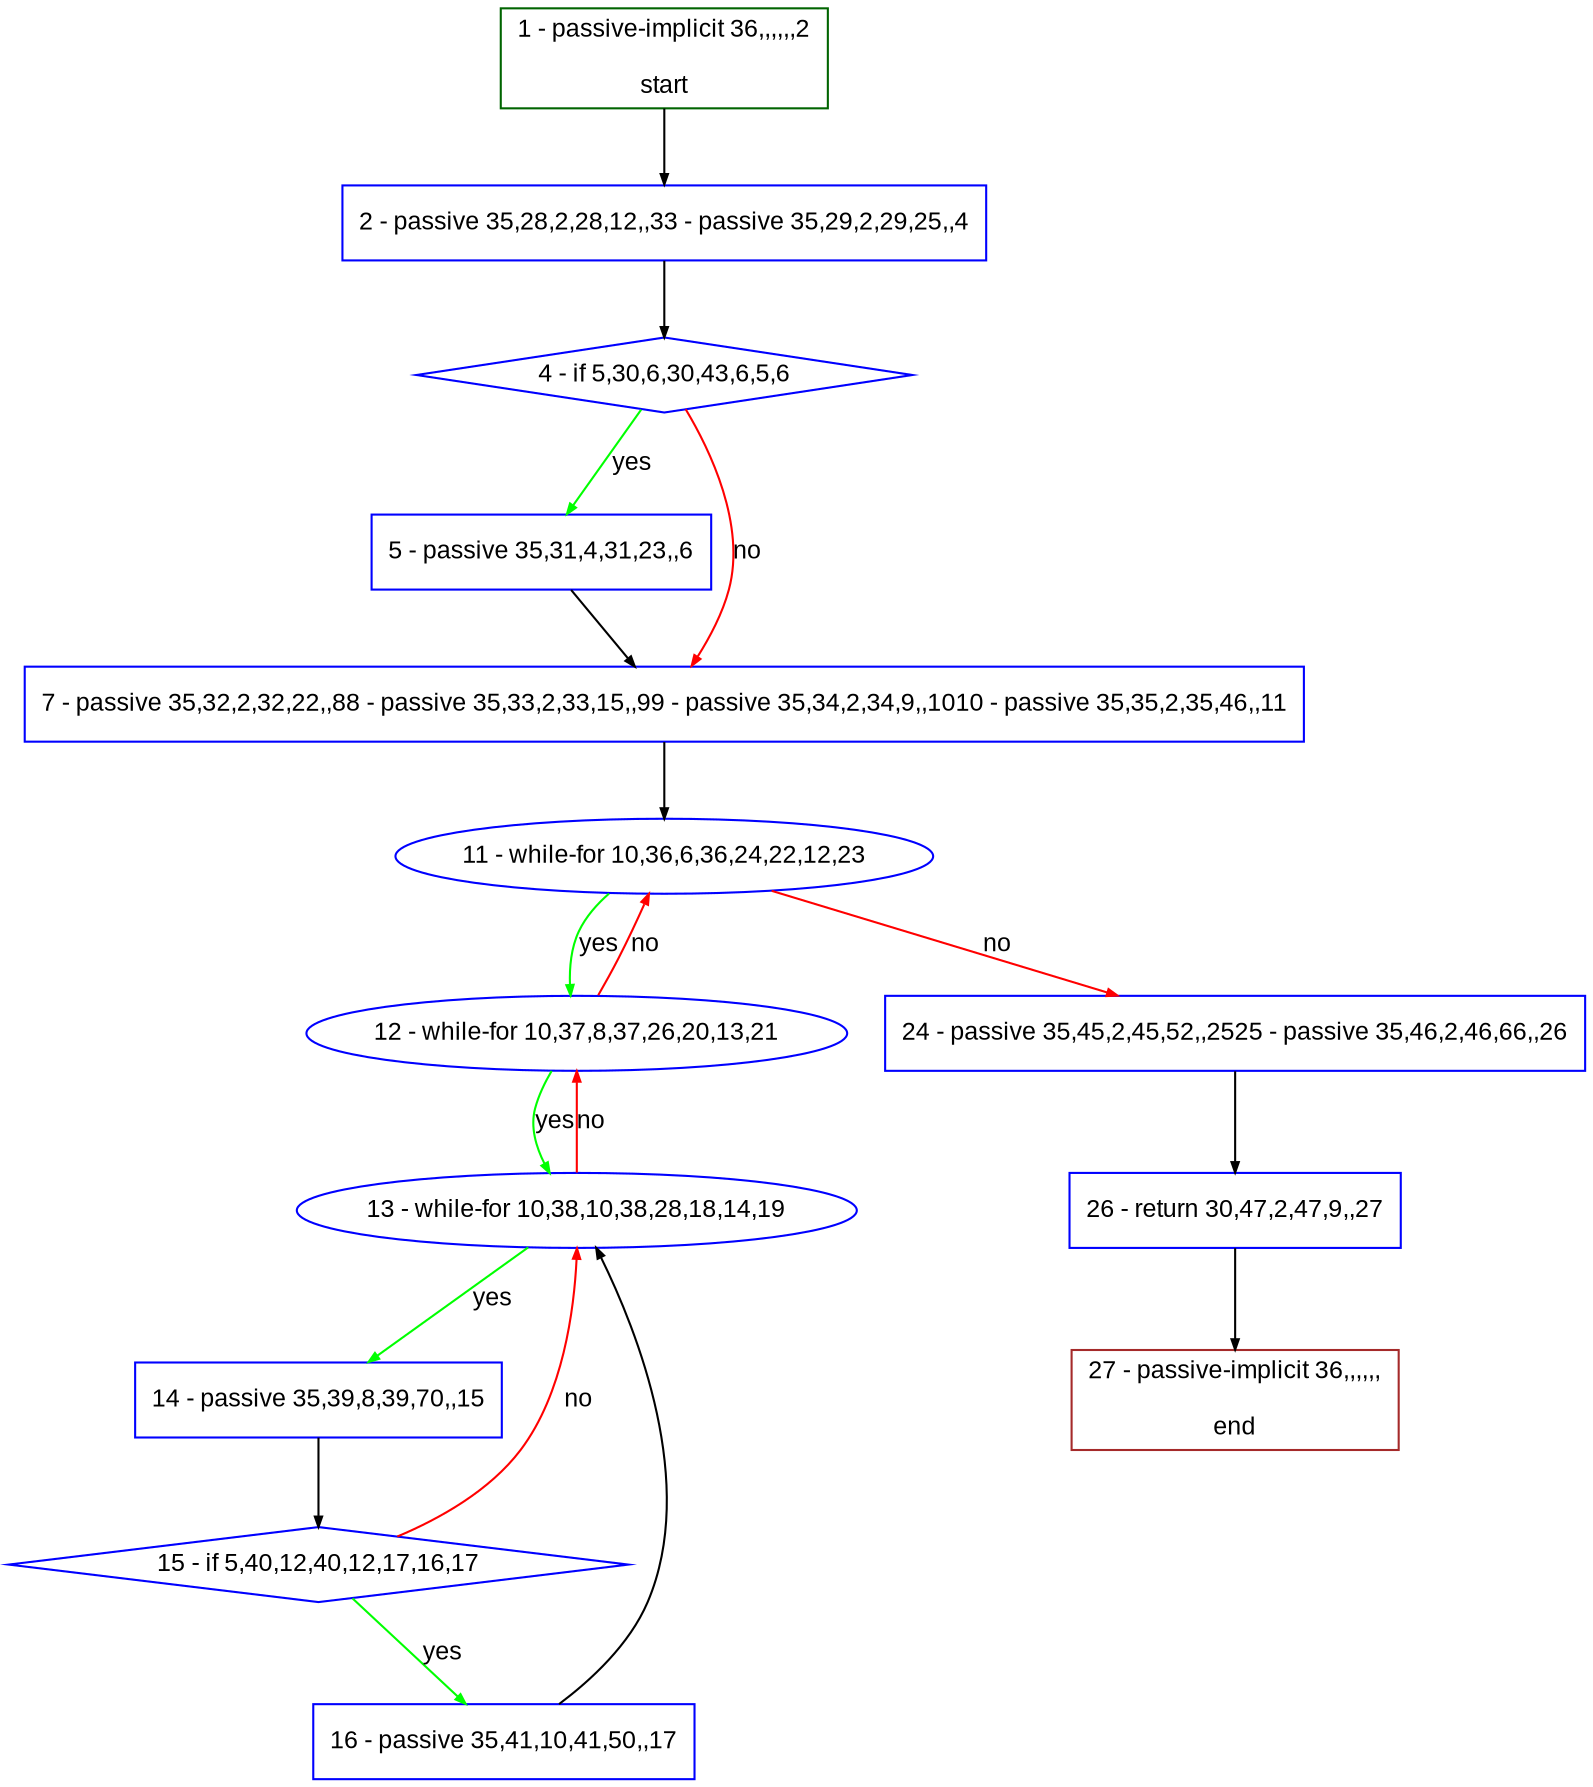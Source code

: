digraph "" {
  graph [pack="true", label="", fontsize="12", packmode="clust", fontname="Arial", fillcolor="#FFFFCC", bgcolor="white", style="rounded,filled", compound="true"];
  node [node_initialized="no", label="", color="grey", fontsize="12", fillcolor="white", fontname="Arial", style="filled", shape="rectangle", compound="true", fixedsize="false"];
  edge [fontcolor="black", arrowhead="normal", arrowtail="none", arrowsize="0.5", ltail="", label="", color="black", fontsize="12", lhead="", fontname="Arial", dir="forward", compound="true"];
  __N1 [label="2 - passive 35,28,2,28,12,,33 - passive 35,29,2,29,25,,4", color="#0000ff", fillcolor="#ffffff", style="filled", shape="box"];
  __N2 [label="1 - passive-implicit 36,,,,,,2\n\nstart", color="#006400", fillcolor="#ffffff", style="filled", shape="box"];
  __N3 [label="4 - if 5,30,6,30,43,6,5,6", color="#0000ff", fillcolor="#ffffff", style="filled", shape="diamond"];
  __N4 [label="5 - passive 35,31,4,31,23,,6", color="#0000ff", fillcolor="#ffffff", style="filled", shape="box"];
  __N5 [label="7 - passive 35,32,2,32,22,,88 - passive 35,33,2,33,15,,99 - passive 35,34,2,34,9,,1010 - passive 35,35,2,35,46,,11", color="#0000ff", fillcolor="#ffffff", style="filled", shape="box"];
  __N6 [label="11 - while-for 10,36,6,36,24,22,12,23", color="#0000ff", fillcolor="#ffffff", style="filled", shape="oval"];
  __N7 [label="12 - while-for 10,37,8,37,26,20,13,21", color="#0000ff", fillcolor="#ffffff", style="filled", shape="oval"];
  __N8 [label="24 - passive 35,45,2,45,52,,2525 - passive 35,46,2,46,66,,26", color="#0000ff", fillcolor="#ffffff", style="filled", shape="box"];
  __N9 [label="13 - while-for 10,38,10,38,28,18,14,19", color="#0000ff", fillcolor="#ffffff", style="filled", shape="oval"];
  __N10 [label="14 - passive 35,39,8,39,70,,15", color="#0000ff", fillcolor="#ffffff", style="filled", shape="box"];
  __N11 [label="15 - if 5,40,12,40,12,17,16,17", color="#0000ff", fillcolor="#ffffff", style="filled", shape="diamond"];
  __N12 [label="16 - passive 35,41,10,41,50,,17", color="#0000ff", fillcolor="#ffffff", style="filled", shape="box"];
  __N13 [label="26 - return 30,47,2,47,9,,27", color="#0000ff", fillcolor="#ffffff", style="filled", shape="box"];
  __N14 [label="27 - passive-implicit 36,,,,,,\n\nend", color="#a52a2a", fillcolor="#ffffff", style="filled", shape="box"];
  __N2 -> __N1 [arrowhead="normal", arrowtail="none", color="#000000", label="", dir="forward"];
  __N1 -> __N3 [arrowhead="normal", arrowtail="none", color="#000000", label="", dir="forward"];
  __N3 -> __N4 [arrowhead="normal", arrowtail="none", color="#00ff00", label="yes", dir="forward"];
  __N3 -> __N5 [arrowhead="normal", arrowtail="none", color="#ff0000", label="no", dir="forward"];
  __N4 -> __N5 [arrowhead="normal", arrowtail="none", color="#000000", label="", dir="forward"];
  __N5 -> __N6 [arrowhead="normal", arrowtail="none", color="#000000", label="", dir="forward"];
  __N6 -> __N7 [arrowhead="normal", arrowtail="none", color="#00ff00", label="yes", dir="forward"];
  __N7 -> __N6 [arrowhead="normal", arrowtail="none", color="#ff0000", label="no", dir="forward"];
  __N6 -> __N8 [arrowhead="normal", arrowtail="none", color="#ff0000", label="no", dir="forward"];
  __N7 -> __N9 [arrowhead="normal", arrowtail="none", color="#00ff00", label="yes", dir="forward"];
  __N9 -> __N7 [arrowhead="normal", arrowtail="none", color="#ff0000", label="no", dir="forward"];
  __N9 -> __N10 [arrowhead="normal", arrowtail="none", color="#00ff00", label="yes", dir="forward"];
  __N10 -> __N11 [arrowhead="normal", arrowtail="none", color="#000000", label="", dir="forward"];
  __N11 -> __N9 [arrowhead="normal", arrowtail="none", color="#ff0000", label="no", dir="forward"];
  __N11 -> __N12 [arrowhead="normal", arrowtail="none", color="#00ff00", label="yes", dir="forward"];
  __N12 -> __N9 [arrowhead="normal", arrowtail="none", color="#000000", label="", dir="forward"];
  __N8 -> __N13 [arrowhead="normal", arrowtail="none", color="#000000", label="", dir="forward"];
  __N13 -> __N14 [arrowhead="normal", arrowtail="none", color="#000000", label="", dir="forward"];
}
